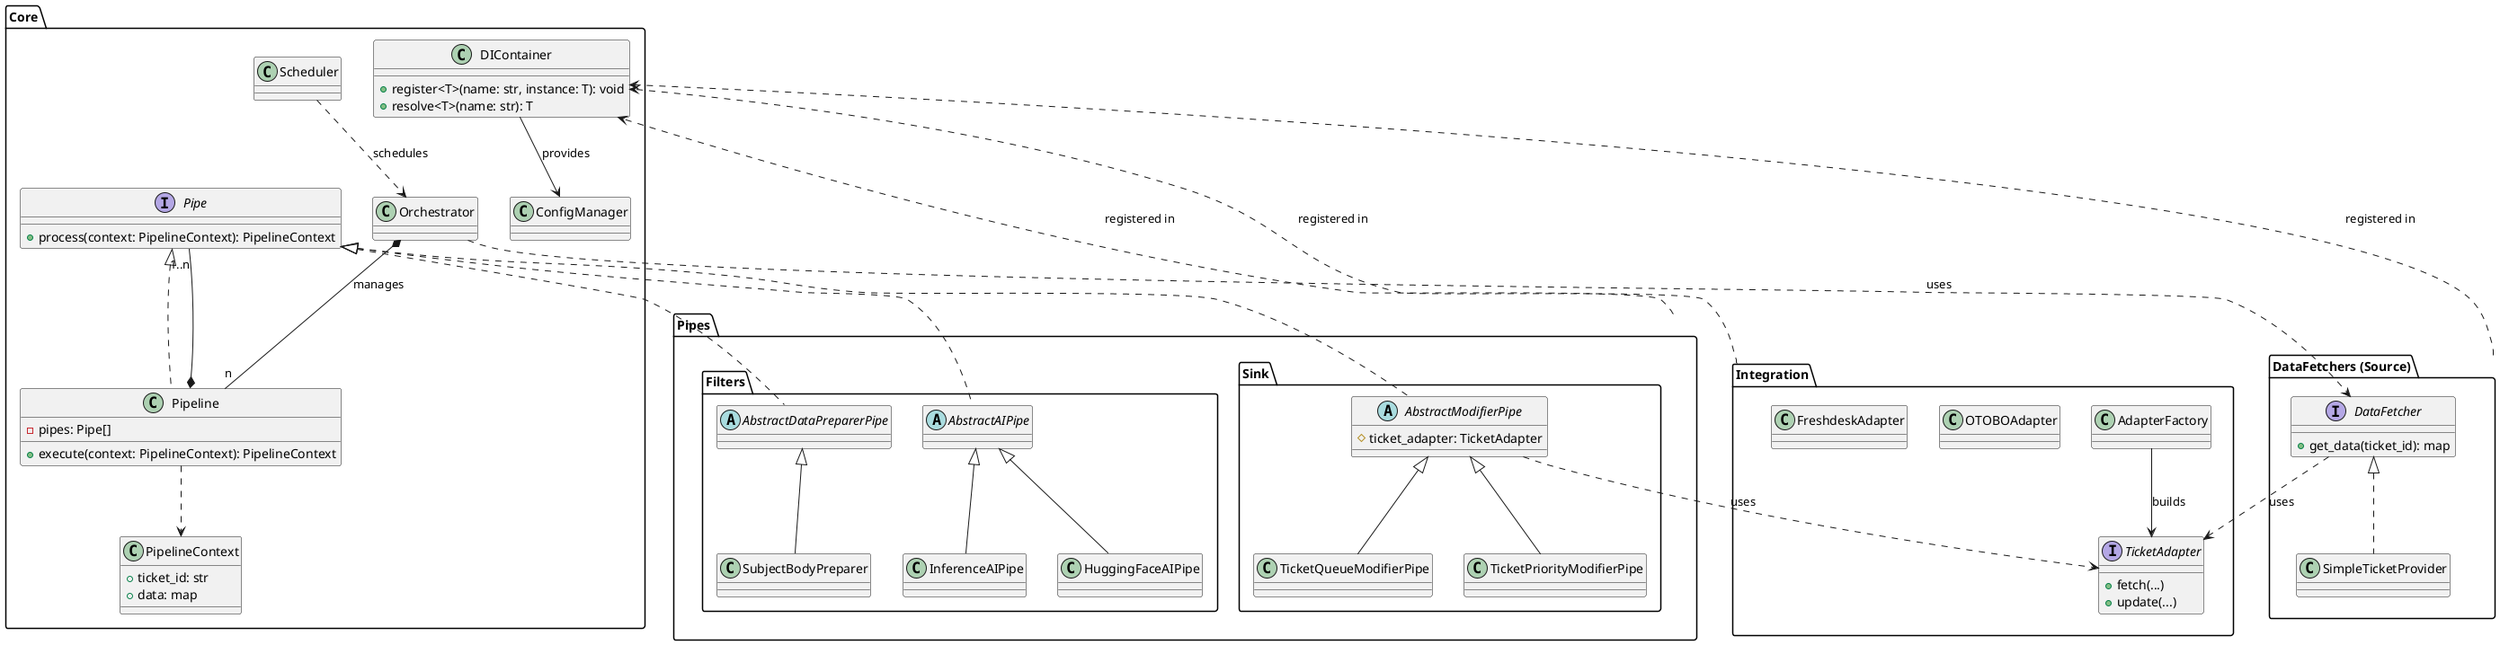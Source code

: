 @startuml
skinparam componentStyle rectangle
allow_mixing

' ===================================
' The Core Orchestration and DI
' ===================================
package "Core" {
  class DIContainer {
    + register<T>(name: str, instance: T): void
    + resolve<T>(name: str): T
  }

  class ConfigManager
  DIContainer --> ConfigManager : provides

  class Scheduler
  class Orchestrator
  Scheduler ..> Orchestrator: "schedules"

  ' --- The new Pipeline Pattern components ---
  class PipelineContext {
    + ticket_id: str
    + data: map
  }

  interface Pipe {
    + process(context: PipelineContext): PipelineContext
  }

  class Pipeline implements Pipe {
    - pipes: Pipe[]
    + execute(context: PipelineContext): PipelineContext
  }

  Pipeline *-- "1..n" Pipe
  Orchestrator *-- "n" Pipeline : manages
  Pipeline ..> PipelineContext
}

' ===================================
' External System Integration
' ===================================
package "Integration" {
  interface TicketAdapter {
    + fetch(...)
    + update(...)
  }
  class AdapterFactory
  AdapterFactory --> TicketAdapter : builds
  class OTOBOAdapter
  class FreshdeskAdapter
}

' ===================================
' Data Source for the Pipeline
' ===================================
package "DataFetchers (Source)" as DataFetchers {
  interface DataFetcher {
    + get_data(ticket_id): map
  }
  DataFetcher ..> TicketAdapter : uses

  class SimpleTicketProvider implements DataFetcher
}

' ===================================
' The Pipes (Filters and Sink)
' ===================================
package "Pipes" {

  ' --- Filter Pipes ---
  package "Filters" {
    abstract class AbstractDataPreparerPipe
    class SubjectBodyPreparer extends AbstractDataPreparerPipe

    abstract class AbstractAIPipe
    class HuggingFaceAIPipe extends AbstractAIPipe
    class InferenceAIPipe extends AbstractAIPipe
  }

  ' --- Sink Pipe ---
  package "Sink" {
    abstract class AbstractModifierPipe{
      # ticket_adapter: TicketAdapter
    }
    class TicketQueueModifierPipe extends AbstractModifierPipe
    class TicketPriorityModifierPipe extends AbstractModifierPipe

    AbstractModifierPipe ..> TicketAdapter : uses
  }
}


' ===================================
' General Relationships
' ===================================

' The Orchestrator uses a DataFetcher to get the initial data
' to create the PipelineContext before starting a Pipeline.
Orchestrator ..> DataFetcher : uses

' Components are registered in the DI Container for resolution
Pipes ..> DIContainer : registered in
DataFetchers ..> DIContainer : registered in
Integration ..> DIContainer: registered in

AbstractDataPreparerPipe .up.|> Pipe
AbstractAIPipe .up.|> Pipe
AbstractModifierPipe .up.|> Pipe
@enduml
